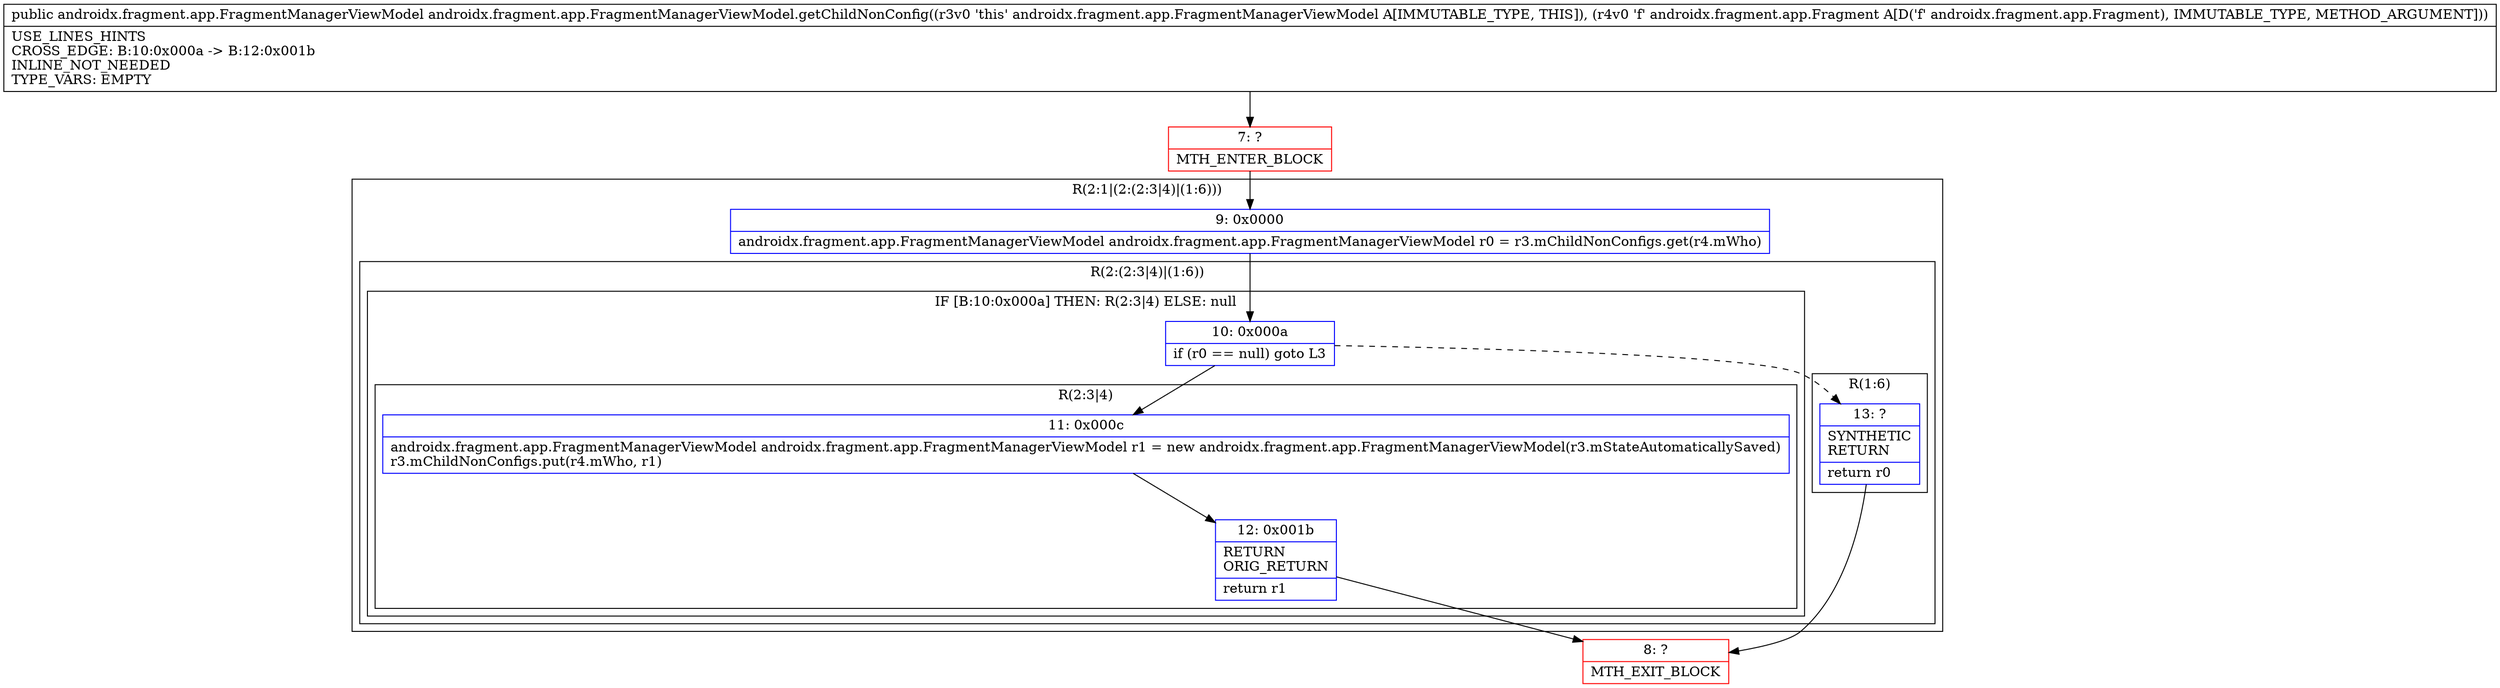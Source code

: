 digraph "CFG forandroidx.fragment.app.FragmentManagerViewModel.getChildNonConfig(Landroidx\/fragment\/app\/Fragment;)Landroidx\/fragment\/app\/FragmentManagerViewModel;" {
subgraph cluster_Region_2020760494 {
label = "R(2:1|(2:(2:3|4)|(1:6)))";
node [shape=record,color=blue];
Node_9 [shape=record,label="{9\:\ 0x0000|androidx.fragment.app.FragmentManagerViewModel androidx.fragment.app.FragmentManagerViewModel r0 = r3.mChildNonConfigs.get(r4.mWho)\l}"];
subgraph cluster_Region_1835405066 {
label = "R(2:(2:3|4)|(1:6))";
node [shape=record,color=blue];
subgraph cluster_IfRegion_126390342 {
label = "IF [B:10:0x000a] THEN: R(2:3|4) ELSE: null";
node [shape=record,color=blue];
Node_10 [shape=record,label="{10\:\ 0x000a|if (r0 == null) goto L3\l}"];
subgraph cluster_Region_741536805 {
label = "R(2:3|4)";
node [shape=record,color=blue];
Node_11 [shape=record,label="{11\:\ 0x000c|androidx.fragment.app.FragmentManagerViewModel androidx.fragment.app.FragmentManagerViewModel r1 = new androidx.fragment.app.FragmentManagerViewModel(r3.mStateAutomaticallySaved)\lr3.mChildNonConfigs.put(r4.mWho, r1)\l}"];
Node_12 [shape=record,label="{12\:\ 0x001b|RETURN\lORIG_RETURN\l|return r1\l}"];
}
}
subgraph cluster_Region_403831968 {
label = "R(1:6)";
node [shape=record,color=blue];
Node_13 [shape=record,label="{13\:\ ?|SYNTHETIC\lRETURN\l|return r0\l}"];
}
}
}
Node_7 [shape=record,color=red,label="{7\:\ ?|MTH_ENTER_BLOCK\l}"];
Node_8 [shape=record,color=red,label="{8\:\ ?|MTH_EXIT_BLOCK\l}"];
MethodNode[shape=record,label="{public androidx.fragment.app.FragmentManagerViewModel androidx.fragment.app.FragmentManagerViewModel.getChildNonConfig((r3v0 'this' androidx.fragment.app.FragmentManagerViewModel A[IMMUTABLE_TYPE, THIS]), (r4v0 'f' androidx.fragment.app.Fragment A[D('f' androidx.fragment.app.Fragment), IMMUTABLE_TYPE, METHOD_ARGUMENT]))  | USE_LINES_HINTS\lCROSS_EDGE: B:10:0x000a \-\> B:12:0x001b\lINLINE_NOT_NEEDED\lTYPE_VARS: EMPTY\l}"];
MethodNode -> Node_7;Node_9 -> Node_10;
Node_10 -> Node_11;
Node_10 -> Node_13[style=dashed];
Node_11 -> Node_12;
Node_12 -> Node_8;
Node_13 -> Node_8;
Node_7 -> Node_9;
}

